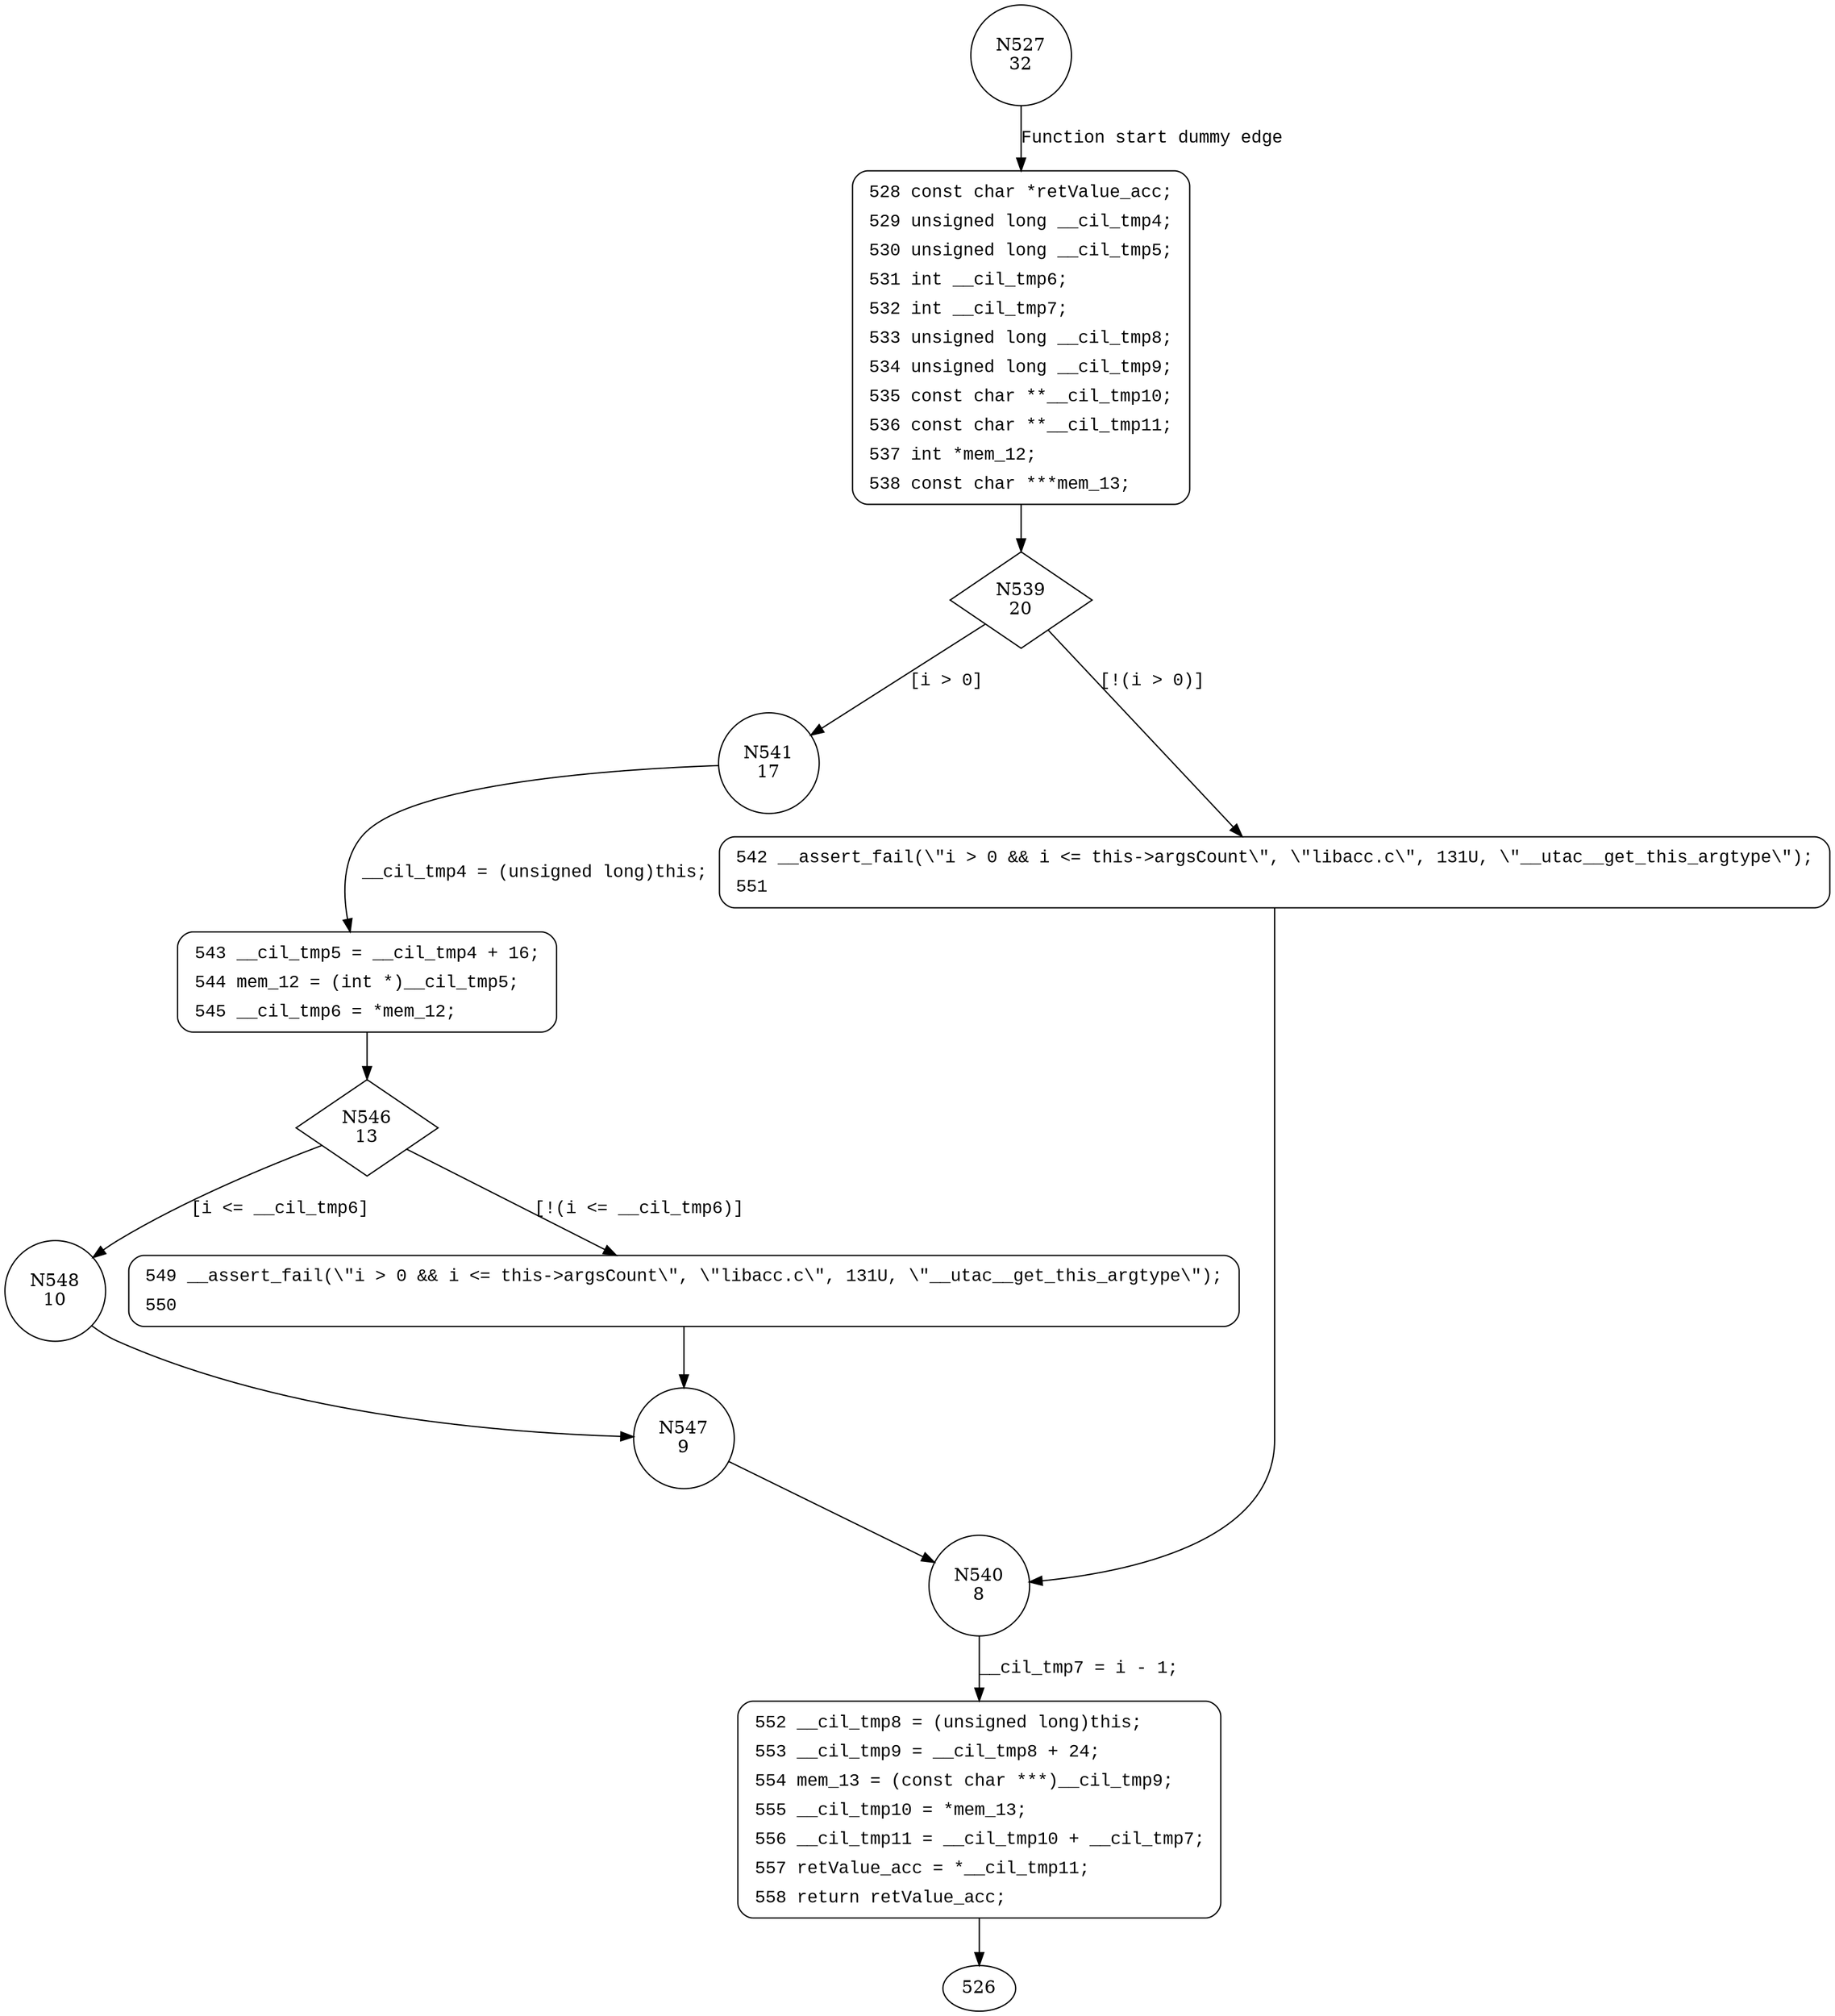 digraph __utac__get_this_argtype {
527 [shape="circle" label="N527\n32"]
528 [shape="circle" label="N528\n31"]
539 [shape="diamond" label="N539\n20"]
541 [shape="circle" label="N541\n17"]
542 [shape="circle" label="N542\n19"]
540 [shape="circle" label="N540\n8"]
552 [shape="circle" label="N552\n7"]
543 [shape="circle" label="N543\n16"]
546 [shape="diamond" label="N546\n13"]
548 [shape="circle" label="N548\n10"]
549 [shape="circle" label="N549\n12"]
547 [shape="circle" label="N547\n9"]
528 [style="filled,bold" penwidth="1" fillcolor="white" fontname="Courier New" shape="Mrecord" label=<<table border="0" cellborder="0" cellpadding="3" bgcolor="white"><tr><td align="right">528</td><td align="left">const char *retValue_acc;</td></tr><tr><td align="right">529</td><td align="left">unsigned long __cil_tmp4;</td></tr><tr><td align="right">530</td><td align="left">unsigned long __cil_tmp5;</td></tr><tr><td align="right">531</td><td align="left">int __cil_tmp6;</td></tr><tr><td align="right">532</td><td align="left">int __cil_tmp7;</td></tr><tr><td align="right">533</td><td align="left">unsigned long __cil_tmp8;</td></tr><tr><td align="right">534</td><td align="left">unsigned long __cil_tmp9;</td></tr><tr><td align="right">535</td><td align="left">const char **__cil_tmp10;</td></tr><tr><td align="right">536</td><td align="left">const char **__cil_tmp11;</td></tr><tr><td align="right">537</td><td align="left">int *mem_12;</td></tr><tr><td align="right">538</td><td align="left">const char ***mem_13;</td></tr></table>>]
528 -> 539[label=""]
542 [style="filled,bold" penwidth="1" fillcolor="white" fontname="Courier New" shape="Mrecord" label=<<table border="0" cellborder="0" cellpadding="3" bgcolor="white"><tr><td align="right">542</td><td align="left">__assert_fail(\&quot;i &gt; 0 &amp;&amp; i &lt;= this-&gt;argsCount\&quot;, \&quot;libacc.c\&quot;, 131U, \&quot;__utac__get_this_argtype\&quot;);</td></tr><tr><td align="right">551</td><td align="left"></td></tr></table>>]
542 -> 540[label=""]
552 [style="filled,bold" penwidth="1" fillcolor="white" fontname="Courier New" shape="Mrecord" label=<<table border="0" cellborder="0" cellpadding="3" bgcolor="white"><tr><td align="right">552</td><td align="left">__cil_tmp8 = (unsigned long)this;</td></tr><tr><td align="right">553</td><td align="left">__cil_tmp9 = __cil_tmp8 + 24;</td></tr><tr><td align="right">554</td><td align="left">mem_13 = (const char ***)__cil_tmp9;</td></tr><tr><td align="right">555</td><td align="left">__cil_tmp10 = *mem_13;</td></tr><tr><td align="right">556</td><td align="left">__cil_tmp11 = __cil_tmp10 + __cil_tmp7;</td></tr><tr><td align="right">557</td><td align="left">retValue_acc = *__cil_tmp11;</td></tr><tr><td align="right">558</td><td align="left">return retValue_acc;</td></tr></table>>]
552 -> 526[label=""]
543 [style="filled,bold" penwidth="1" fillcolor="white" fontname="Courier New" shape="Mrecord" label=<<table border="0" cellborder="0" cellpadding="3" bgcolor="white"><tr><td align="right">543</td><td align="left">__cil_tmp5 = __cil_tmp4 + 16;</td></tr><tr><td align="right">544</td><td align="left">mem_12 = (int *)__cil_tmp5;</td></tr><tr><td align="right">545</td><td align="left">__cil_tmp6 = *mem_12;</td></tr></table>>]
543 -> 546[label=""]
549 [style="filled,bold" penwidth="1" fillcolor="white" fontname="Courier New" shape="Mrecord" label=<<table border="0" cellborder="0" cellpadding="3" bgcolor="white"><tr><td align="right">549</td><td align="left">__assert_fail(\&quot;i &gt; 0 &amp;&amp; i &lt;= this-&gt;argsCount\&quot;, \&quot;libacc.c\&quot;, 131U, \&quot;__utac__get_this_argtype\&quot;);</td></tr><tr><td align="right">550</td><td align="left"></td></tr></table>>]
549 -> 547[label=""]
527 -> 528 [label="Function start dummy edge" fontname="Courier New"]
539 -> 541 [label="[i > 0]" fontname="Courier New"]
539 -> 542 [label="[!(i > 0)]" fontname="Courier New"]
540 -> 552 [label="__cil_tmp7 = i - 1;" fontname="Courier New"]
541 -> 543 [label="__cil_tmp4 = (unsigned long)this;" fontname="Courier New"]
546 -> 548 [label="[i <= __cil_tmp6]" fontname="Courier New"]
546 -> 549 [label="[!(i <= __cil_tmp6)]" fontname="Courier New"]
547 -> 540 [label="" fontname="Courier New"]
548 -> 547 [label="" fontname="Courier New"]
}